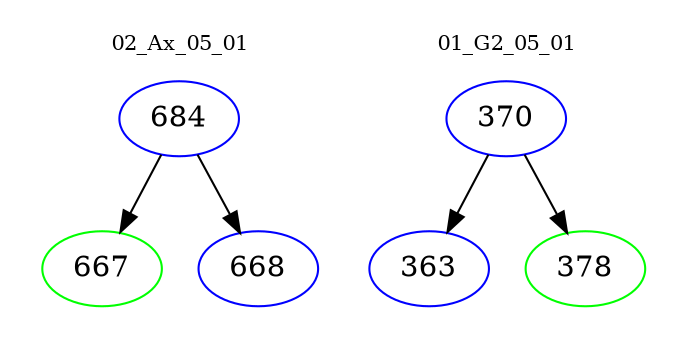 digraph{
subgraph cluster_0 {
color = white
label = "02_Ax_05_01";
fontsize=10;
T0_684 [label="684", color="blue"]
T0_684 -> T0_667 [color="black"]
T0_667 [label="667", color="green"]
T0_684 -> T0_668 [color="black"]
T0_668 [label="668", color="blue"]
}
subgraph cluster_1 {
color = white
label = "01_G2_05_01";
fontsize=10;
T1_370 [label="370", color="blue"]
T1_370 -> T1_363 [color="black"]
T1_363 [label="363", color="blue"]
T1_370 -> T1_378 [color="black"]
T1_378 [label="378", color="green"]
}
}
